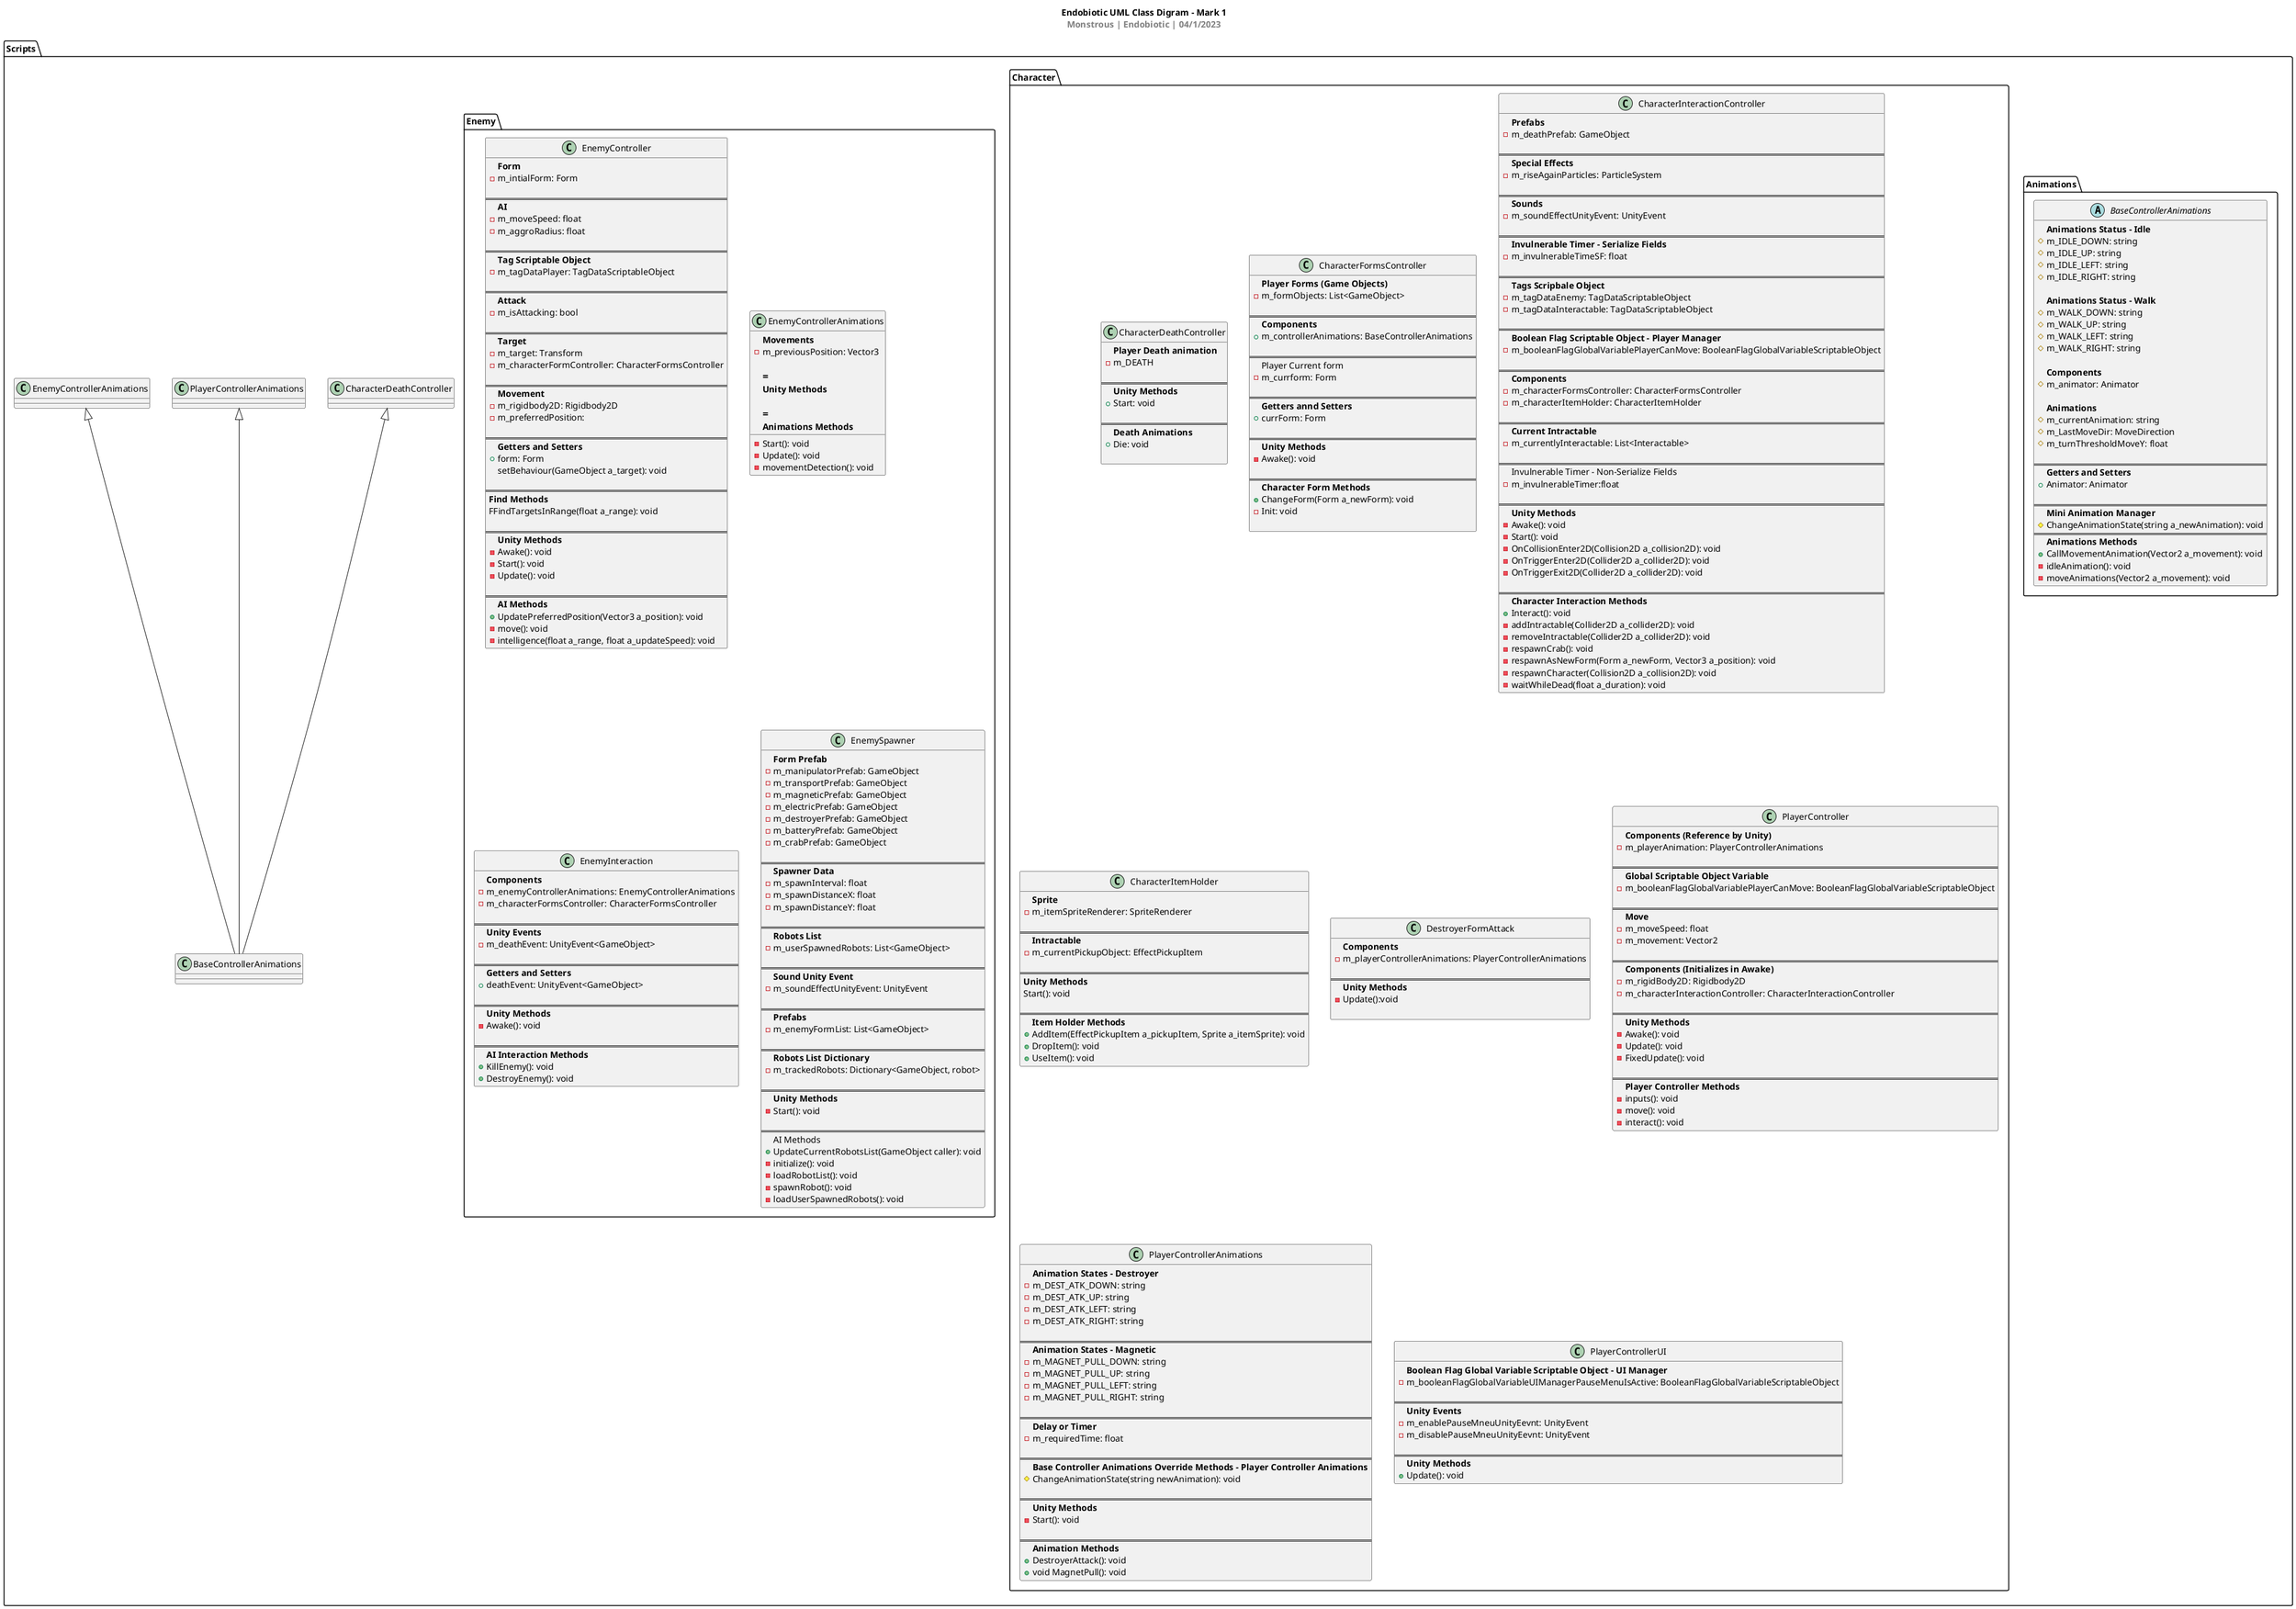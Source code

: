 @startuml Class Diagram Mark 1
title Endobiotic UML Class Digram - Mark 1\n<color:Gray>Monstrous | Endobiotic | 04/1/2023</color>

package Scripts <<Folder>> 
{

    CharacterDeathController <|-- BaseControllerAnimations
    PlayerControllerAnimations <|-- BaseControllerAnimations
    EnemyControllerAnimations <|-- BaseControllerAnimations

    package Animations <<Folder>> 
    {
        abstract Class BaseControllerAnimations 
        {
            <b>Animations Status - Idle
            #m_IDLE_DOWN: string
            #m_IDLE_UP: string
            #m_IDLE_LEFT: string
            #m_IDLE_RIGHT: string
            
            <b>Animations Status - Walk
            #m_WALK_DOWN: string
            #m_WALK_UP: string
            #m_WALK_LEFT: string
            #m_WALK_RIGHT: string
            
            <b>Components
            #m_animator: Animator
           
            <b>Animations
            #m_currentAnimation: string
            #m_LastMoveDir: MoveDirection
            #m_turnThresholdMoveY: float

            ===
            <b>Getters and Setters
            +Animator: Animator 

            ===
            <b>Mini Animation Manager
            #ChangeAnimationState(string a_newAnimation): void
            ===
            <b>Animations Methods
            +CallMovementAnimation(Vector2 a_movement): void
            -idleAnimation(): void
            -moveAnimations(Vector2 a_movement): void
        }
    } 

    package Character <<Folder>> 
    {
        
        class CharacterDeathController 
        {
            <b>Player Death animation
            -m_DEATH

            ====
            <b>Unity Methods
            +Start: void
            
            ====
            <b>Death Animations
            +Die: void

        }

        class CharacterFormsController 
        {
            <b>Player Forms (Game Objects)
            -m_formObjects: List<GameObject>

            ===
            <b>Components
            +m_controllerAnimations: BaseControllerAnimations

            ===
            Player Current form
            -m_currform: Form

            ===
            <b>Getters annd Setters
            +currForm: Form

            ===
            <b>Unity Methods
            -Awake(): void

            ===
            <b>Character Form Methods
            +ChangeForm(Form a_newForm): void
            -Init: void

        }

        class CharacterInteractionController 
        {
            <b>Prefabs
            -m_deathPrefab: GameObject

            ===
            <b>Special Effects
            -m_riseAgainParticles: ParticleSystem

            ===
            <b>Sounds
            -m_soundEffectUnityEvent: UnityEvent

            ====
            <b>Invulnerable Timer - Serialize Fields
            -m_invulnerableTimeSF: float

            ===
            <b>Tags Scripbale Object
            -m_tagDataEnemy: TagDataScriptableObject
            -m_tagDataInteractable: TagDataScriptableObject

            ===
            <b>Boolean Flag Scriptable Object - Player Manager
            -m_booleanFlagGlobalVariablePlayerCanMove: BooleanFlagGlobalVariableScriptableObject

            ===
            <b>Components
            -m_characterFormsController: CharacterFormsController
            -m_characterItemHolder: CharacterItemHolder

            ===
            <b>Current Intractable
            -m_currentlyInteractable: List<Interactable> 

            ===
            Invulnerable Timer - Non-Serialize Fields
            -m_invulnerableTimer:float

            ===
            <b>Unity Methods
            -Awake(): void
            -Start(): void
            -OnCollisionEnter2D(Collision2D a_collision2D): void
            -OnTriggerEnter2D(Collider2D a_collider2D): void
            -OnTriggerExit2D(Collider2D a_collider2D): void

            ===
            <b>Character Interaction Methods
            +Interact(): void
            -addIntractable(Collider2D a_collider2D): void
            -removeIntractable(Collider2D a_collider2D): void
            -respawnCrab(): void
            -respawnAsNewForm(Form a_newForm, Vector3 a_position): void
            -respawnCharacter(Collision2D a_collision2D): void
            -waitWhileDead(float a_duration): void
        }

        class CharacterItemHolder
        {
            <b>Sprite
            -m_itemSpriteRenderer: SpriteRenderer

            ===
            <b>Intractable
            -m_currentPickupObject: EffectPickupItem

            ===
            <b>Unity Methods
            Start(): void

            ===
            <b>Item Holder Methods
            +AddItem(EffectPickupItem a_pickupItem, Sprite a_itemSprite): void
            +DropItem(): void
            +UseItem(): void
        }

        class DestroyerFormAttack 
        {
            <b>Components
            -m_playerControllerAnimations: PlayerControllerAnimations

            ===
            <b>Unity Methods
            -Update():void

        }

        class PlayerController 
        {
            <b>Components (Reference by Unity)
            -m_playerAnimation: PlayerControllerAnimations

            ===
            <b>Global Scriptable Object Variable
            -m_booleanFlagGlobalVariablePlayerCanMove: BooleanFlagGlobalVariableScriptableObject

            ===
            <b>Move
            -m_moveSpeed: float
            -m_movement: Vector2

            ===
            <b>Components (Initializes in Awake)
            -m_rigidBody2D: Rigidbody2D
            -m_characterInteractionController: CharacterInteractionController

            ===
            <b>Unity Methods
            -Awake(): void
            -Update(): void
            -FixedUpdate(): void

            ===
            <b>Player Controller Methods
            -inputs(): void
            -move(): void
            -interact(): void
        }

        class PlayerControllerAnimations
        {
            <b>Animation States - Destroyer
            -m_DEST_ATK_DOWN: string
            -m_DEST_ATK_UP: string
            -m_DEST_ATK_LEFT: string
            -m_DEST_ATK_RIGHT: string

            ===
            <b>Animation States - Magnetic
            -m_MAGNET_PULL_DOWN: string
            -m_MAGNET_PULL_UP: string
            -m_MAGNET_PULL_LEFT: string
            -m_MAGNET_PULL_RIGHT: string

            ===
            <b>Delay or Timer
            -m_requiredTime: float

            ===
            <b>Base Controller Animations Override Methods - Player Controller Animations
            #ChangeAnimationState(string newAnimation): void

            ===
            <b>Unity Methods
            -Start(): void

            ===
            <b>Animation Methods
            +DestroyerAttack(): void
            +void MagnetPull(): void
        }

        class PlayerControllerUI 
        {
            <b>Boolean Flag Global Variable Scriptable Object - UI Manager
            -m_booleanFlagGlobalVariableUIManagerPauseMenuIsActive: BooleanFlagGlobalVariableScriptableObject
            
            ===
            <b>Unity Events
            -m_enablePauseMneuUnityEevnt: UnityEvent
            -m_disablePauseMneuUnityEevnt: UnityEvent

            ===
            <b>Unity Methods
            +Update(): void
        }

    }

    package Enemy <<Folder>> 
    {
        class EnemyController 
        {
            <b>Form
            -m_intialForm: Form

            ===
            <b>AI
            -m_moveSpeed: float
            -m_aggroRadius: float

            ===
            <b>Tag Scriptable Object
            -m_tagDataPlayer: TagDataScriptableObject

            ===
            <b>Attack
            -m_isAttacking: bool 

            ===
            <b>Target
            -m_target: Transform
            -m_characterFormController: CharacterFormsController

            ===
            <b>Movement
            -m_rigidbody2D: Rigidbody2D
            -m_preferredPosition:

            ===
            <b>Getters and Setters
            +form: Form
            setBehaviour(GameObject a_target): void

            ===
            <b>Find Methods
            FFindTargetsInRange(float a_range): void

            ===
            <b>Unity Methods
            -Awake(): void
            -Start(): void
            -Update(): void

            ===
            <b>AI Methods
            +UpdatePreferredPosition(Vector3 a_position): void
            -move(): void
            -intelligence(float a_range, float a_updateSpeed): void
        }

        class EnemyControllerAnimations 
        {
           <b>Movements
            -m_previousPosition: Vector3

            ===
            <b>Unity Methods
            -Start(): void
            -Update(): void

            ===
            <b>Animations Methods
            -movementDetection(): void
        }

        class EnemyInteraction 
        {
            <b>Components
            -m_enemyControllerAnimations: EnemyControllerAnimations
            -m_characterFormsController: CharacterFormsController

            ===
            <b>Unity Events
            -m_deathEvent: UnityEvent<GameObject>

            ===
            <b>Getters and Setters
            +deathEvent: UnityEvent<GameObject>

            ===
            <b>Unity Methods
            -Awake(): void

            ===
            <b>AI Interaction Methods
            +KillEnemy(): void
            +DestroyEnemy(): void
        }

       class EnemySpawner 
       {
            <b>Form Prefab
            -m_manipulatorPrefab: GameObject
            -m_transportPrefab: GameObject
            -m_magneticPrefab: GameObject
            -m_electricPrefab: GameObject
            -m_destroyerPrefab: GameObject
            -m_batteryPrefab: GameObject
            -m_crabPrefab: GameObject

            ===
            <b>Spawner Data
            -m_spawnInterval: float
            -m_spawnDistanceX: float
            -m_spawnDistanceY: float

            ===
            <b>Robots List
            -m_userSpawnedRobots: List<GameObject>

            ===
            <b>Sound Unity Event
            -m_soundEffectUnityEvent: UnityEvent

            ===
            <b>Prefabs
            -m_enemyFormList: List<GameObject>

            ===
            <b>Robots List Dictionary
            -m_trackedRobots: Dictionary<GameObject, robot>

            ===
            <b>Unity Methods
            -Start(): void

            ===
            AI Methods
            +UpdateCurrentRobotsList(GameObject caller): void
            -initialize(): void
            -loadRobotList(): void
            -spawnRobot(): void
            -loadUserSpawnedRobots(): void
       }
    }
}

@enduml